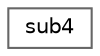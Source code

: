 digraph "Graphical Class Hierarchy"
{
 // LATEX_PDF_SIZE
  bgcolor="transparent";
  edge [fontname=Helvetica,fontsize=10,labelfontname=Helvetica,labelfontsize=10];
  node [fontname=Helvetica,fontsize=10,shape=box,height=0.2,width=0.4];
  rankdir="LR";
  Node0 [id="Node000000",label="sub4",height=0.2,width=0.4,color="grey40", fillcolor="white", style="filled",URL="$de/ded/bitswap_8h.html#d8/ddd/structsub4",tooltip="Structure representing 32 bits of access."];
}
